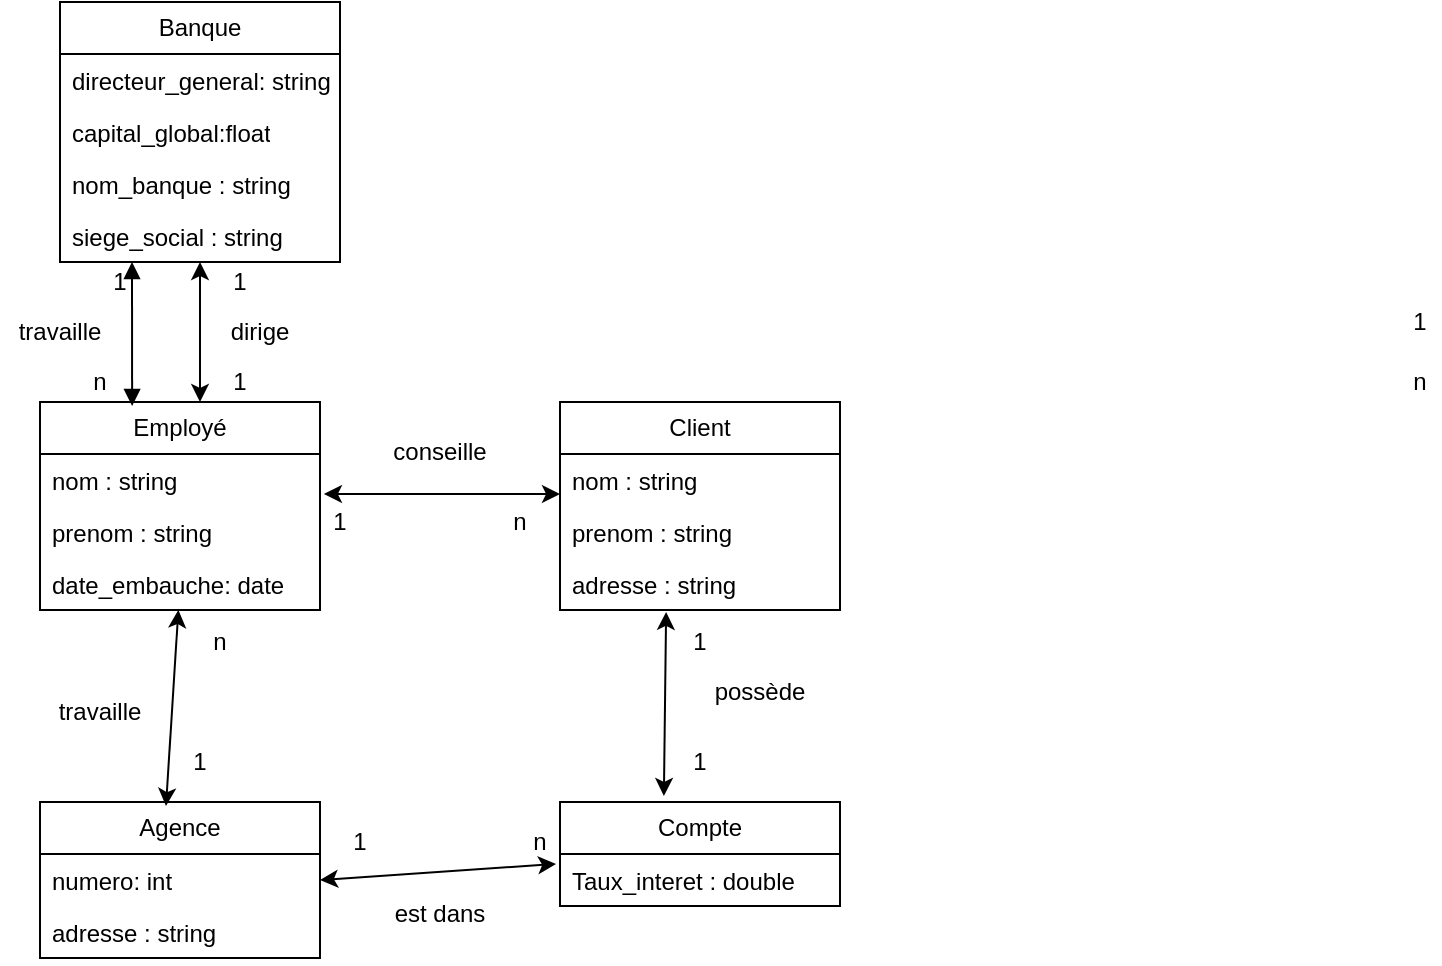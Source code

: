 <mxfile version="21.3.7" type="github">
  <diagram name="Page-1" id="M9WkK77ut44V4w7SMUME">
    <mxGraphModel dx="666" dy="350" grid="1" gridSize="10" guides="1" tooltips="1" connect="1" arrows="1" fold="1" page="1" pageScale="1" pageWidth="827" pageHeight="1169" math="0" shadow="0">
      <root>
        <mxCell id="0" />
        <mxCell id="1" parent="0" />
        <mxCell id="3YOyTJsC2sNXw7_2YcmP-21" value="Banque" style="swimlane;fontStyle=0;childLayout=stackLayout;horizontal=1;startSize=26;fillColor=none;horizontalStack=0;resizeParent=1;resizeParentMax=0;resizeLast=0;collapsible=1;marginBottom=0;whiteSpace=wrap;html=1;" vertex="1" parent="1">
          <mxGeometry x="110" y="80" width="140" height="130" as="geometry" />
        </mxCell>
        <mxCell id="3YOyTJsC2sNXw7_2YcmP-22" value="directeur_general: string" style="text;strokeColor=none;fillColor=none;align=left;verticalAlign=top;spacingLeft=4;spacingRight=4;overflow=hidden;rotatable=0;points=[[0,0.5],[1,0.5]];portConstraint=eastwest;whiteSpace=wrap;html=1;" vertex="1" parent="3YOyTJsC2sNXw7_2YcmP-21">
          <mxGeometry y="26" width="140" height="26" as="geometry" />
        </mxCell>
        <mxCell id="3YOyTJsC2sNXw7_2YcmP-23" value="capital_global:float" style="text;strokeColor=none;fillColor=none;align=left;verticalAlign=top;spacingLeft=4;spacingRight=4;overflow=hidden;rotatable=0;points=[[0,0.5],[1,0.5]];portConstraint=eastwest;whiteSpace=wrap;html=1;" vertex="1" parent="3YOyTJsC2sNXw7_2YcmP-21">
          <mxGeometry y="52" width="140" height="26" as="geometry" />
        </mxCell>
        <mxCell id="3YOyTJsC2sNXw7_2YcmP-24" value="nom_banque : string" style="text;strokeColor=none;fillColor=none;align=left;verticalAlign=top;spacingLeft=4;spacingRight=4;overflow=hidden;rotatable=0;points=[[0,0.5],[1,0.5]];portConstraint=eastwest;whiteSpace=wrap;html=1;" vertex="1" parent="3YOyTJsC2sNXw7_2YcmP-21">
          <mxGeometry y="78" width="140" height="26" as="geometry" />
        </mxCell>
        <mxCell id="3YOyTJsC2sNXw7_2YcmP-26" value="siege_social : string" style="text;strokeColor=none;fillColor=none;align=left;verticalAlign=top;spacingLeft=4;spacingRight=4;overflow=hidden;rotatable=0;points=[[0,0.5],[1,0.5]];portConstraint=eastwest;whiteSpace=wrap;html=1;" vertex="1" parent="3YOyTJsC2sNXw7_2YcmP-21">
          <mxGeometry y="104" width="140" height="26" as="geometry" />
        </mxCell>
        <mxCell id="3YOyTJsC2sNXw7_2YcmP-27" value="Employé" style="swimlane;fontStyle=0;childLayout=stackLayout;horizontal=1;startSize=26;fillColor=none;horizontalStack=0;resizeParent=1;resizeParentMax=0;resizeLast=0;collapsible=1;marginBottom=0;whiteSpace=wrap;html=1;" vertex="1" parent="1">
          <mxGeometry x="100" y="280" width="140" height="104" as="geometry" />
        </mxCell>
        <mxCell id="3YOyTJsC2sNXw7_2YcmP-28" value="nom : string" style="text;strokeColor=none;fillColor=none;align=left;verticalAlign=top;spacingLeft=4;spacingRight=4;overflow=hidden;rotatable=0;points=[[0,0.5],[1,0.5]];portConstraint=eastwest;whiteSpace=wrap;html=1;" vertex="1" parent="3YOyTJsC2sNXw7_2YcmP-27">
          <mxGeometry y="26" width="140" height="26" as="geometry" />
        </mxCell>
        <mxCell id="3YOyTJsC2sNXw7_2YcmP-29" value="prenom : string" style="text;strokeColor=none;fillColor=none;align=left;verticalAlign=top;spacingLeft=4;spacingRight=4;overflow=hidden;rotatable=0;points=[[0,0.5],[1,0.5]];portConstraint=eastwest;whiteSpace=wrap;html=1;" vertex="1" parent="3YOyTJsC2sNXw7_2YcmP-27">
          <mxGeometry y="52" width="140" height="26" as="geometry" />
        </mxCell>
        <mxCell id="3YOyTJsC2sNXw7_2YcmP-30" value="date_embauche: date" style="text;strokeColor=none;fillColor=none;align=left;verticalAlign=top;spacingLeft=4;spacingRight=4;overflow=hidden;rotatable=0;points=[[0,0.5],[1,0.5]];portConstraint=eastwest;whiteSpace=wrap;html=1;" vertex="1" parent="3YOyTJsC2sNXw7_2YcmP-27">
          <mxGeometry y="78" width="140" height="26" as="geometry" />
        </mxCell>
        <mxCell id="3YOyTJsC2sNXw7_2YcmP-32" value="Client" style="swimlane;fontStyle=0;childLayout=stackLayout;horizontal=1;startSize=26;fillColor=none;horizontalStack=0;resizeParent=1;resizeParentMax=0;resizeLast=0;collapsible=1;marginBottom=0;whiteSpace=wrap;html=1;" vertex="1" parent="1">
          <mxGeometry x="360" y="280" width="140" height="104" as="geometry" />
        </mxCell>
        <mxCell id="3YOyTJsC2sNXw7_2YcmP-33" value="nom : string" style="text;strokeColor=none;fillColor=none;align=left;verticalAlign=top;spacingLeft=4;spacingRight=4;overflow=hidden;rotatable=0;points=[[0,0.5],[1,0.5]];portConstraint=eastwest;whiteSpace=wrap;html=1;" vertex="1" parent="3YOyTJsC2sNXw7_2YcmP-32">
          <mxGeometry y="26" width="140" height="26" as="geometry" />
        </mxCell>
        <mxCell id="3YOyTJsC2sNXw7_2YcmP-34" value="prenom : string" style="text;strokeColor=none;fillColor=none;align=left;verticalAlign=top;spacingLeft=4;spacingRight=4;overflow=hidden;rotatable=0;points=[[0,0.5],[1,0.5]];portConstraint=eastwest;whiteSpace=wrap;html=1;" vertex="1" parent="3YOyTJsC2sNXw7_2YcmP-32">
          <mxGeometry y="52" width="140" height="26" as="geometry" />
        </mxCell>
        <mxCell id="3YOyTJsC2sNXw7_2YcmP-35" value="adresse : string" style="text;strokeColor=none;fillColor=none;align=left;verticalAlign=top;spacingLeft=4;spacingRight=4;overflow=hidden;rotatable=0;points=[[0,0.5],[1,0.5]];portConstraint=eastwest;whiteSpace=wrap;html=1;" vertex="1" parent="3YOyTJsC2sNXw7_2YcmP-32">
          <mxGeometry y="78" width="140" height="26" as="geometry" />
        </mxCell>
        <mxCell id="3YOyTJsC2sNXw7_2YcmP-36" value="Agence" style="swimlane;fontStyle=0;childLayout=stackLayout;horizontal=1;startSize=26;fillColor=none;horizontalStack=0;resizeParent=1;resizeParentMax=0;resizeLast=0;collapsible=1;marginBottom=0;whiteSpace=wrap;html=1;" vertex="1" parent="1">
          <mxGeometry x="100" y="480" width="140" height="78" as="geometry" />
        </mxCell>
        <mxCell id="3YOyTJsC2sNXw7_2YcmP-37" value="numero: int" style="text;strokeColor=none;fillColor=none;align=left;verticalAlign=top;spacingLeft=4;spacingRight=4;overflow=hidden;rotatable=0;points=[[0,0.5],[1,0.5]];portConstraint=eastwest;whiteSpace=wrap;html=1;" vertex="1" parent="3YOyTJsC2sNXw7_2YcmP-36">
          <mxGeometry y="26" width="140" height="26" as="geometry" />
        </mxCell>
        <mxCell id="3YOyTJsC2sNXw7_2YcmP-38" value="adresse : string" style="text;strokeColor=none;fillColor=none;align=left;verticalAlign=top;spacingLeft=4;spacingRight=4;overflow=hidden;rotatable=0;points=[[0,0.5],[1,0.5]];portConstraint=eastwest;whiteSpace=wrap;html=1;" vertex="1" parent="3YOyTJsC2sNXw7_2YcmP-36">
          <mxGeometry y="52" width="140" height="26" as="geometry" />
        </mxCell>
        <mxCell id="3YOyTJsC2sNXw7_2YcmP-40" value="Compte" style="swimlane;fontStyle=0;childLayout=stackLayout;horizontal=1;startSize=26;fillColor=none;horizontalStack=0;resizeParent=1;resizeParentMax=0;resizeLast=0;collapsible=1;marginBottom=0;whiteSpace=wrap;html=1;" vertex="1" parent="1">
          <mxGeometry x="360" y="480" width="140" height="52" as="geometry" />
        </mxCell>
        <mxCell id="3YOyTJsC2sNXw7_2YcmP-41" value="Taux_interet : double" style="text;strokeColor=none;fillColor=none;align=left;verticalAlign=top;spacingLeft=4;spacingRight=4;overflow=hidden;rotatable=0;points=[[0,0.5],[1,0.5]];portConstraint=eastwest;whiteSpace=wrap;html=1;" vertex="1" parent="3YOyTJsC2sNXw7_2YcmP-40">
          <mxGeometry y="26" width="140" height="26" as="geometry" />
        </mxCell>
        <mxCell id="3YOyTJsC2sNXw7_2YcmP-43" value="" style="endArrow=block;startArrow=block;endFill=1;startFill=1;html=1;rounded=0;exitX=0.329;exitY=0.019;exitDx=0;exitDy=0;exitPerimeter=0;" edge="1" parent="1" source="3YOyTJsC2sNXw7_2YcmP-27">
          <mxGeometry width="160" relative="1" as="geometry">
            <mxPoint x="149" y="240" as="sourcePoint" />
            <mxPoint x="146" y="210" as="targetPoint" />
          </mxGeometry>
        </mxCell>
        <mxCell id="3YOyTJsC2sNXw7_2YcmP-44" value="travaille" style="text;html=1;strokeColor=none;fillColor=none;align=center;verticalAlign=middle;whiteSpace=wrap;rounded=0;" vertex="1" parent="1">
          <mxGeometry x="80" y="230" width="60" height="30" as="geometry" />
        </mxCell>
        <mxCell id="3YOyTJsC2sNXw7_2YcmP-45" value="" style="endArrow=classic;startArrow=classic;html=1;rounded=0;" edge="1" parent="1">
          <mxGeometry width="50" height="50" relative="1" as="geometry">
            <mxPoint x="180" y="280" as="sourcePoint" />
            <mxPoint x="180" y="210" as="targetPoint" />
          </mxGeometry>
        </mxCell>
        <mxCell id="3YOyTJsC2sNXw7_2YcmP-46" value="dirige" style="text;html=1;strokeColor=none;fillColor=none;align=center;verticalAlign=middle;whiteSpace=wrap;rounded=0;" vertex="1" parent="1">
          <mxGeometry x="180" y="230" width="60" height="30" as="geometry" />
        </mxCell>
        <mxCell id="3YOyTJsC2sNXw7_2YcmP-47" value="" style="endArrow=classic;startArrow=classic;html=1;rounded=0;entryX=1.014;entryY=0.769;entryDx=0;entryDy=0;entryPerimeter=0;" edge="1" parent="1" target="3YOyTJsC2sNXw7_2YcmP-28">
          <mxGeometry width="50" height="50" relative="1" as="geometry">
            <mxPoint x="360" y="326" as="sourcePoint" />
            <mxPoint x="400" y="250" as="targetPoint" />
          </mxGeometry>
        </mxCell>
        <mxCell id="3YOyTJsC2sNXw7_2YcmP-48" value="" style="endArrow=classic;startArrow=classic;html=1;rounded=0;exitX=0.45;exitY=0.026;exitDx=0;exitDy=0;exitPerimeter=0;" edge="1" parent="1" source="3YOyTJsC2sNXw7_2YcmP-36" target="3YOyTJsC2sNXw7_2YcmP-30">
          <mxGeometry width="50" height="50" relative="1" as="geometry">
            <mxPoint x="190" y="450" as="sourcePoint" />
            <mxPoint x="135" y="390" as="targetPoint" />
          </mxGeometry>
        </mxCell>
        <mxCell id="3YOyTJsC2sNXw7_2YcmP-49" value="" style="endArrow=classic;startArrow=classic;html=1;rounded=0;exitX=0.371;exitY=-0.058;exitDx=0;exitDy=0;exitPerimeter=0;entryX=0.379;entryY=1.038;entryDx=0;entryDy=0;entryPerimeter=0;" edge="1" parent="1" source="3YOyTJsC2sNXw7_2YcmP-40" target="3YOyTJsC2sNXw7_2YcmP-35">
          <mxGeometry width="50" height="50" relative="1" as="geometry">
            <mxPoint x="350" y="430" as="sourcePoint" />
            <mxPoint x="400" y="380" as="targetPoint" />
          </mxGeometry>
        </mxCell>
        <mxCell id="3YOyTJsC2sNXw7_2YcmP-50" value="" style="endArrow=classic;startArrow=classic;html=1;rounded=0;entryX=-0.014;entryY=0.192;entryDx=0;entryDy=0;entryPerimeter=0;exitX=1;exitY=0.5;exitDx=0;exitDy=0;" edge="1" parent="1" source="3YOyTJsC2sNXw7_2YcmP-37" target="3YOyTJsC2sNXw7_2YcmP-41">
          <mxGeometry width="50" height="50" relative="1" as="geometry">
            <mxPoint x="350" y="430" as="sourcePoint" />
            <mxPoint x="400" y="380" as="targetPoint" />
          </mxGeometry>
        </mxCell>
        <mxCell id="3YOyTJsC2sNXw7_2YcmP-51" value="conseille" style="text;html=1;strokeColor=none;fillColor=none;align=center;verticalAlign=middle;whiteSpace=wrap;rounded=0;" vertex="1" parent="1">
          <mxGeometry x="270" y="290" width="60" height="30" as="geometry" />
        </mxCell>
        <mxCell id="3YOyTJsC2sNXw7_2YcmP-52" value="travaille" style="text;html=1;strokeColor=none;fillColor=none;align=center;verticalAlign=middle;whiteSpace=wrap;rounded=0;" vertex="1" parent="1">
          <mxGeometry x="100" y="420" width="60" height="30" as="geometry" />
        </mxCell>
        <mxCell id="3YOyTJsC2sNXw7_2YcmP-53" value="possède" style="text;html=1;strokeColor=none;fillColor=none;align=center;verticalAlign=middle;whiteSpace=wrap;rounded=0;" vertex="1" parent="1">
          <mxGeometry x="430" y="410" width="60" height="30" as="geometry" />
        </mxCell>
        <mxCell id="3YOyTJsC2sNXw7_2YcmP-54" value="&lt;div&gt;est dans&lt;/div&gt;&lt;div&gt;&lt;br&gt;&lt;/div&gt;" style="text;html=1;strokeColor=none;fillColor=none;align=center;verticalAlign=middle;whiteSpace=wrap;rounded=0;" vertex="1" parent="1">
          <mxGeometry x="270" y="528" width="60" height="30" as="geometry" />
        </mxCell>
        <mxCell id="3YOyTJsC2sNXw7_2YcmP-55" value="1" style="text;html=1;strokeColor=none;fillColor=none;align=center;verticalAlign=middle;whiteSpace=wrap;rounded=0;" vertex="1" parent="1">
          <mxGeometry x="190" y="210" width="20" height="20" as="geometry" />
        </mxCell>
        <mxCell id="3YOyTJsC2sNXw7_2YcmP-56" value="1" style="text;html=1;strokeColor=none;fillColor=none;align=center;verticalAlign=middle;whiteSpace=wrap;rounded=0;" vertex="1" parent="1">
          <mxGeometry x="130" y="210" width="20" height="20" as="geometry" />
        </mxCell>
        <mxCell id="3YOyTJsC2sNXw7_2YcmP-57" value="1" style="text;html=1;strokeColor=none;fillColor=none;align=center;verticalAlign=middle;whiteSpace=wrap;rounded=0;" vertex="1" parent="1">
          <mxGeometry x="780" y="230" width="20" height="20" as="geometry" />
        </mxCell>
        <mxCell id="3YOyTJsC2sNXw7_2YcmP-59" value="1" style="text;html=1;strokeColor=none;fillColor=none;align=center;verticalAlign=middle;whiteSpace=wrap;rounded=0;" vertex="1" parent="1">
          <mxGeometry x="190" y="260" width="20" height="20" as="geometry" />
        </mxCell>
        <mxCell id="3YOyTJsC2sNXw7_2YcmP-60" value="1" style="text;html=1;strokeColor=none;fillColor=none;align=center;verticalAlign=middle;whiteSpace=wrap;rounded=0;" vertex="1" parent="1">
          <mxGeometry x="420" y="390" width="20" height="20" as="geometry" />
        </mxCell>
        <mxCell id="3YOyTJsC2sNXw7_2YcmP-61" value="1" style="text;html=1;strokeColor=none;fillColor=none;align=center;verticalAlign=middle;whiteSpace=wrap;rounded=0;" vertex="1" parent="1">
          <mxGeometry x="420" y="450" width="20" height="20" as="geometry" />
        </mxCell>
        <mxCell id="3YOyTJsC2sNXw7_2YcmP-62" value="1" style="text;html=1;strokeColor=none;fillColor=none;align=center;verticalAlign=middle;whiteSpace=wrap;rounded=0;" vertex="1" parent="1">
          <mxGeometry x="250" y="490" width="20" height="20" as="geometry" />
        </mxCell>
        <mxCell id="3YOyTJsC2sNXw7_2YcmP-64" value="1" style="text;html=1;strokeColor=none;fillColor=none;align=center;verticalAlign=middle;whiteSpace=wrap;rounded=0;" vertex="1" parent="1">
          <mxGeometry x="170" y="450" width="20" height="20" as="geometry" />
        </mxCell>
        <mxCell id="3YOyTJsC2sNXw7_2YcmP-66" value="1" style="text;html=1;strokeColor=none;fillColor=none;align=center;verticalAlign=middle;whiteSpace=wrap;rounded=0;" vertex="1" parent="1">
          <mxGeometry x="240" y="330" width="20" height="20" as="geometry" />
        </mxCell>
        <mxCell id="3YOyTJsC2sNXw7_2YcmP-67" value="n" style="text;html=1;strokeColor=none;fillColor=none;align=center;verticalAlign=middle;whiteSpace=wrap;rounded=0;" vertex="1" parent="1">
          <mxGeometry x="780" y="260" width="20" height="20" as="geometry" />
        </mxCell>
        <mxCell id="3YOyTJsC2sNXw7_2YcmP-69" value="n" style="text;html=1;strokeColor=none;fillColor=none;align=center;verticalAlign=middle;whiteSpace=wrap;rounded=0;" vertex="1" parent="1">
          <mxGeometry x="340" y="490" width="20" height="20" as="geometry" />
        </mxCell>
        <mxCell id="3YOyTJsC2sNXw7_2YcmP-71" value="n" style="text;html=1;strokeColor=none;fillColor=none;align=center;verticalAlign=middle;whiteSpace=wrap;rounded=0;" vertex="1" parent="1">
          <mxGeometry x="180" y="390" width="20" height="20" as="geometry" />
        </mxCell>
        <mxCell id="3YOyTJsC2sNXw7_2YcmP-73" value="n" style="text;html=1;strokeColor=none;fillColor=none;align=center;verticalAlign=middle;whiteSpace=wrap;rounded=0;" vertex="1" parent="1">
          <mxGeometry x="330" y="330" width="20" height="20" as="geometry" />
        </mxCell>
        <mxCell id="3YOyTJsC2sNXw7_2YcmP-79" value="n" style="text;html=1;strokeColor=none;fillColor=none;align=center;verticalAlign=middle;whiteSpace=wrap;rounded=0;" vertex="1" parent="1">
          <mxGeometry x="120" y="260" width="20" height="20" as="geometry" />
        </mxCell>
      </root>
    </mxGraphModel>
  </diagram>
</mxfile>
